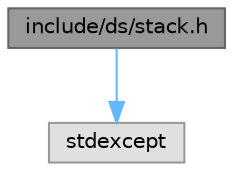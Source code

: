 digraph "include/ds/stack.h"
{
 // INTERACTIVE_SVG=YES
 // LATEX_PDF_SIZE
  bgcolor="transparent";
  edge [fontname=Helvetica,fontsize=10,labelfontname=Helvetica,labelfontsize=10];
  node [fontname=Helvetica,fontsize=10,shape=box,height=0.2,width=0.4];
  Node1 [id="Node000001",label="include/ds/stack.h",height=0.2,width=0.4,color="gray40", fillcolor="grey60", style="filled", fontcolor="black",tooltip="Basit bağlı liste tabanlı yığın (LIFO)."];
  Node1 -> Node2 [id="edge3_Node000001_Node000002",color="steelblue1",style="solid",tooltip=" "];
  Node2 [id="Node000002",label="stdexcept",height=0.2,width=0.4,color="grey60", fillcolor="#E0E0E0", style="filled",tooltip=" "];
}
